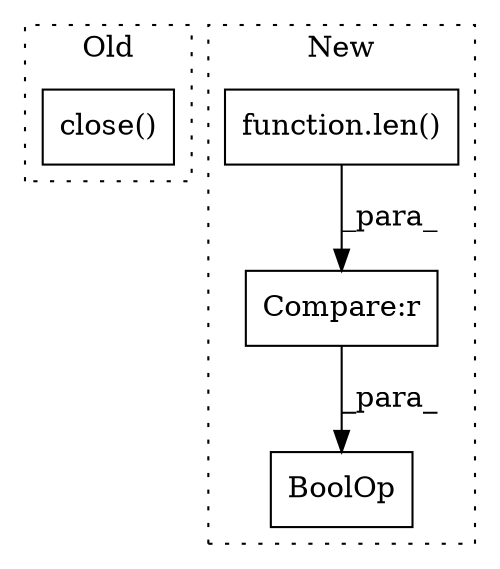 digraph G {
subgraph cluster0 {
1 [label="close()" a="75" s="3263" l="11" shape="box"];
label = "Old";
style="dotted";
}
subgraph cluster1 {
2 [label="BoolOp" a="72" s="3043" l="101" shape="box"];
3 [label="function.len()" a="75" s="3044,3060" l="4,1" shape="box"];
4 [label="Compare:r" a="40" s="3044" l="47" shape="box"];
label = "New";
style="dotted";
}
3 -> 4 [label="_para_"];
4 -> 2 [label="_para_"];
}